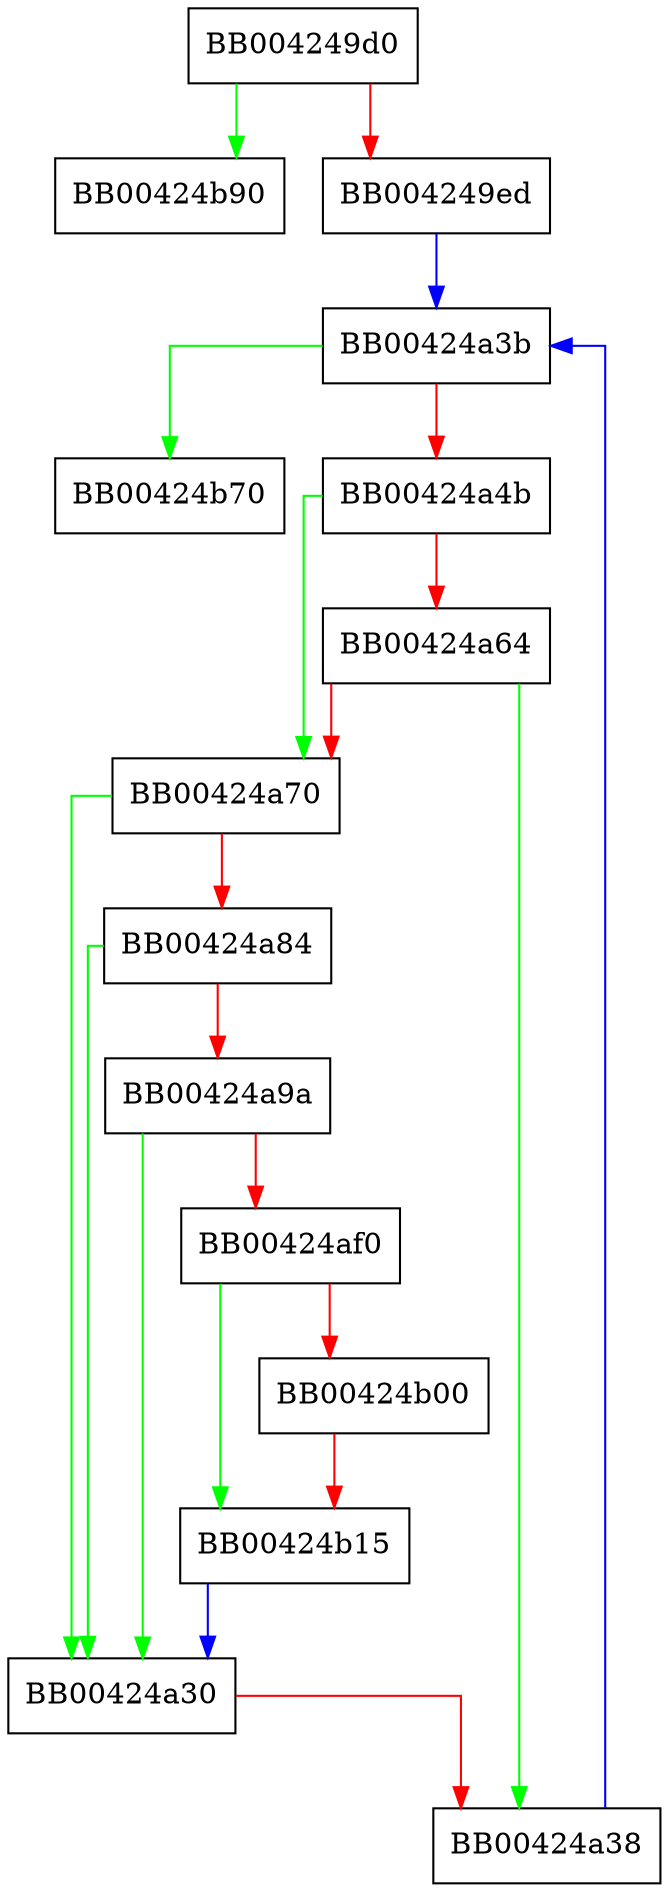 digraph list_macs {
  node [shape="box"];
  graph [splines=ortho];
  BB004249d0 -> BB00424b90 [color="green"];
  BB004249d0 -> BB004249ed [color="red"];
  BB004249ed -> BB00424a3b [color="blue"];
  BB00424a30 -> BB00424a38 [color="red"];
  BB00424a38 -> BB00424a3b [color="blue"];
  BB00424a3b -> BB00424b70 [color="green"];
  BB00424a3b -> BB00424a4b [color="red"];
  BB00424a4b -> BB00424a70 [color="green"];
  BB00424a4b -> BB00424a64 [color="red"];
  BB00424a64 -> BB00424a38 [color="green"];
  BB00424a64 -> BB00424a70 [color="red"];
  BB00424a70 -> BB00424a30 [color="green"];
  BB00424a70 -> BB00424a84 [color="red"];
  BB00424a84 -> BB00424a30 [color="green"];
  BB00424a84 -> BB00424a9a [color="red"];
  BB00424a9a -> BB00424a30 [color="green"];
  BB00424a9a -> BB00424af0 [color="red"];
  BB00424af0 -> BB00424b15 [color="green"];
  BB00424af0 -> BB00424b00 [color="red"];
  BB00424b00 -> BB00424b15 [color="red"];
  BB00424b15 -> BB00424a30 [color="blue"];
}